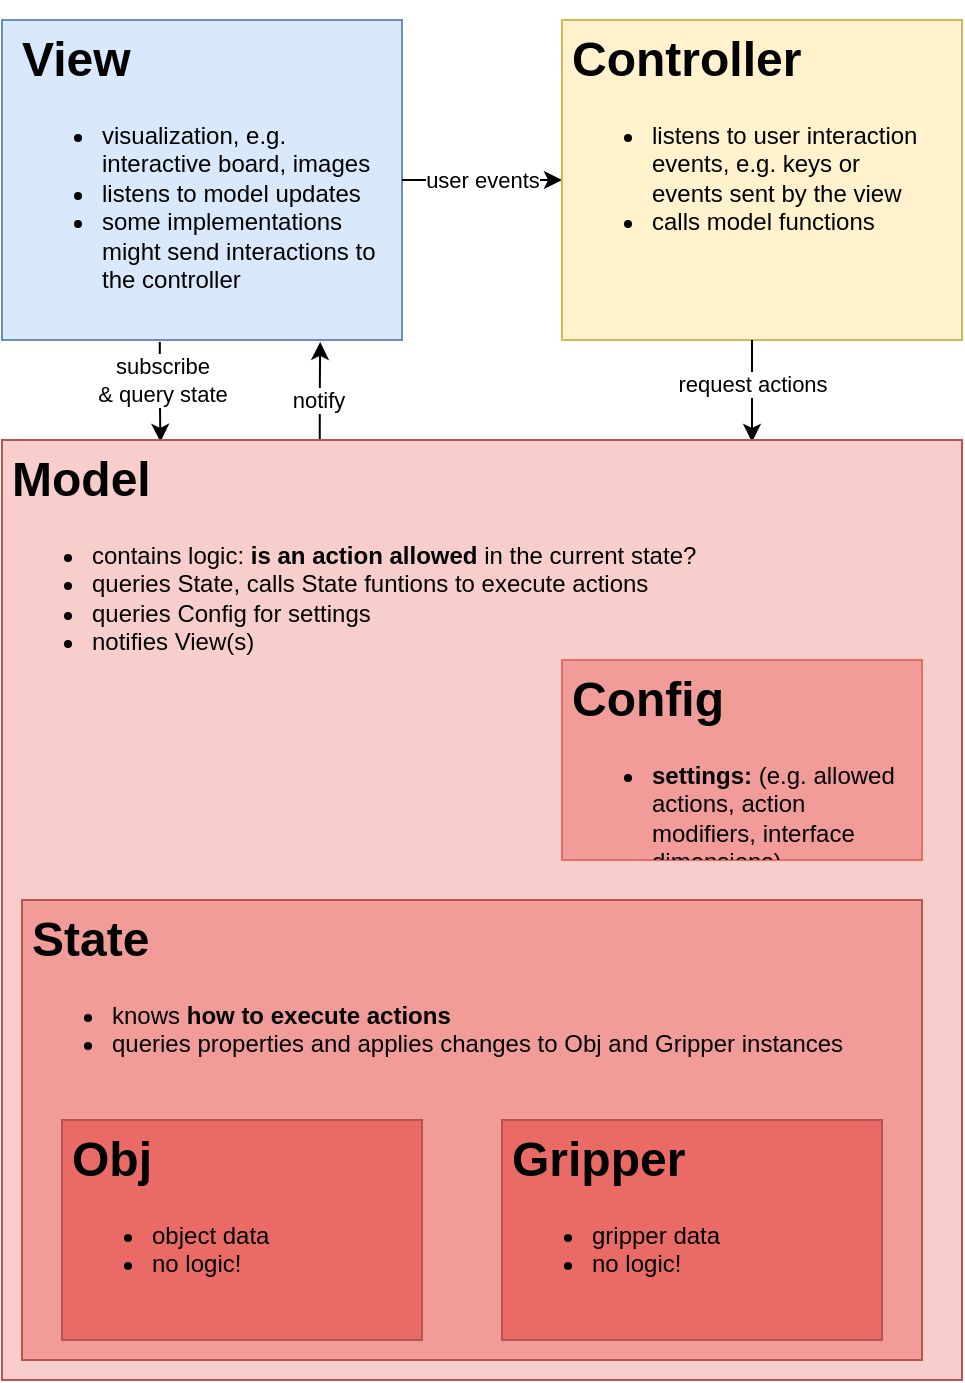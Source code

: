 <mxfile version="14.8.6" type="device" pages="2"><diagram id="qP5VvTjK25bm9HDdeDar" name="Page-1"><mxGraphModel dx="1350" dy="764" grid="1" gridSize="10" guides="1" tooltips="1" connect="1" arrows="1" fold="1" page="1" pageScale="1" pageWidth="827" pageHeight="1169" math="0" shadow="0"><root><mxCell id="0"/><mxCell id="1" parent="0"/><mxCell id="PpooPhZm0Ji2xsws9tYZ-2" value="&lt;div align=&quot;left&quot;&gt;&lt;br&gt;&lt;/div&gt;" style="rounded=0;whiteSpace=wrap;html=1;fillColor=#dae8fc;strokeColor=#6c8ebf;" parent="1" vertex="1"><mxGeometry x="80" y="80" width="200" height="160" as="geometry"/></mxCell><mxCell id="PpooPhZm0Ji2xsws9tYZ-21" style="edgeStyle=orthogonalEdgeStyle;rounded=0;orthogonalLoop=1;jettySize=auto;html=1;entryX=0;entryY=0.5;entryDx=0;entryDy=0;" parent="1" target="PpooPhZm0Ji2xsws9tYZ-5" edge="1"><mxGeometry relative="1" as="geometry"><mxPoint x="280" y="160" as="sourcePoint"/><Array as="points"><mxPoint x="320" y="160"/><mxPoint x="320" y="160"/></Array></mxGeometry></mxCell><mxCell id="PpooPhZm0Ji2xsws9tYZ-24" value="user events" style="edgeLabel;html=1;align=center;verticalAlign=middle;resizable=0;points=[];" parent="PpooPhZm0Ji2xsws9tYZ-21" vertex="1" connectable="0"><mxGeometry x="0.25" y="-1" relative="1" as="geometry"><mxPoint x="-10" y="-1" as="offset"/></mxGeometry></mxCell><mxCell id="PpooPhZm0Ji2xsws9tYZ-31" style="edgeStyle=orthogonalEdgeStyle;rounded=0;orthogonalLoop=1;jettySize=auto;html=1;exitX=0.389;exitY=1.006;exitDx=0;exitDy=0;entryX=0.165;entryY=0.002;entryDx=0;entryDy=0;entryPerimeter=0;endArrow=classic;endFill=1;exitPerimeter=0;" parent="1" source="PpooPhZm0Ji2xsws9tYZ-3" target="PpooPhZm0Ji2xsws9tYZ-10" edge="1"><mxGeometry relative="1" as="geometry"/></mxCell><mxCell id="PpooPhZm0Ji2xsws9tYZ-32" value="&lt;div&gt;subscribe&lt;/div&gt;&lt;div&gt;&amp;amp; query state&lt;br&gt;&lt;/div&gt;" style="edgeLabel;html=1;align=center;verticalAlign=middle;resizable=0;points=[];" parent="PpooPhZm0Ji2xsws9tYZ-31" vertex="1" connectable="0"><mxGeometry x="-0.269" y="1" relative="1" as="geometry"><mxPoint as="offset"/></mxGeometry></mxCell><mxCell id="PpooPhZm0Ji2xsws9tYZ-3" value="&lt;h1&gt;View&lt;br&gt;&lt;/h1&gt;&lt;ul&gt;&lt;li&gt;visualization, e.g. interactive board, images&lt;br&gt;&lt;/li&gt;&lt;li&gt;listens to model updates&lt;/li&gt;&lt;li&gt;some implementations might send interactions to the controller&lt;br&gt;&lt;/li&gt;&lt;/ul&gt;" style="text;html=1;strokeColor=none;fillColor=none;spacing=5;spacingTop=-20;whiteSpace=wrap;overflow=hidden;rounded=0;" parent="1" vertex="1"><mxGeometry x="85" y="80" width="190" height="160" as="geometry"/></mxCell><mxCell id="PpooPhZm0Ji2xsws9tYZ-4" value="" style="rounded=0;whiteSpace=wrap;html=1;fillColor=#fff2cc;strokeColor=#d6b656;" parent="1" vertex="1"><mxGeometry x="360" y="80" width="200" height="160" as="geometry"/></mxCell><mxCell id="PpooPhZm0Ji2xsws9tYZ-33" style="edgeStyle=orthogonalEdgeStyle;rounded=0;orthogonalLoop=1;jettySize=auto;html=1;endArrow=classic;endFill=1;" parent="1" edge="1"><mxGeometry relative="1" as="geometry"><mxPoint x="455" y="240" as="sourcePoint"/><mxPoint x="455" y="291" as="targetPoint"/></mxGeometry></mxCell><mxCell id="PpooPhZm0Ji2xsws9tYZ-34" value="request actions" style="edgeLabel;html=1;align=center;verticalAlign=middle;resizable=0;points=[];" parent="PpooPhZm0Ji2xsws9tYZ-33" vertex="1" connectable="0"><mxGeometry x="-0.162" relative="1" as="geometry"><mxPoint as="offset"/></mxGeometry></mxCell><mxCell id="PpooPhZm0Ji2xsws9tYZ-5" value="&lt;h1&gt;Controller&lt;br&gt;&lt;/h1&gt;&lt;ul&gt;&lt;li&gt;listens to user interaction events, e.g. keys or events sent by the view&lt;/li&gt;&lt;li&gt;calls model functions&lt;br&gt;&lt;/li&gt;&lt;/ul&gt;&lt;div&gt;&lt;br&gt;&lt;/div&gt;&lt;div&gt;&lt;br&gt;&lt;/div&gt;" style="text;html=1;strokeColor=none;fillColor=none;spacing=5;spacingTop=-20;whiteSpace=wrap;overflow=hidden;rounded=0;" parent="1" vertex="1"><mxGeometry x="360" y="80" width="190" height="160" as="geometry"/></mxCell><mxCell id="PpooPhZm0Ji2xsws9tYZ-9" value="" style="rounded=0;whiteSpace=wrap;html=1;" parent="1" vertex="1"><mxGeometry x="140" y="290" width="370" height="110" as="geometry"/></mxCell><mxCell id="PpooPhZm0Ji2xsws9tYZ-29" style="edgeStyle=orthogonalEdgeStyle;rounded=0;orthogonalLoop=1;jettySize=auto;html=1;exitX=0.331;exitY=0;exitDx=0;exitDy=0;entryX=0.811;entryY=1.006;entryDx=0;entryDy=0;entryPerimeter=0;endArrow=classic;endFill=1;exitPerimeter=0;" parent="1" source="PpooPhZm0Ji2xsws9tYZ-10" target="PpooPhZm0Ji2xsws9tYZ-3" edge="1"><mxGeometry relative="1" as="geometry"/></mxCell><mxCell id="PpooPhZm0Ji2xsws9tYZ-30" value="notify" style="edgeLabel;html=1;align=center;verticalAlign=middle;resizable=0;points=[];" parent="PpooPhZm0Ji2xsws9tYZ-29" vertex="1" connectable="0"><mxGeometry x="-0.208" y="2" relative="1" as="geometry"><mxPoint x="1" y="-1" as="offset"/></mxGeometry></mxCell><mxCell id="PpooPhZm0Ji2xsws9tYZ-10" value="&lt;h1&gt;Model&lt;br&gt;&lt;/h1&gt;&lt;ul&gt;&lt;li&gt;contains logic: &lt;b&gt;is an action allowed&lt;/b&gt; in the current state?&lt;/li&gt;&lt;li&gt;queries State, calls State&lt;span style=&quot;white-space: pre&quot;&gt; funtions to execute actions&lt;/span&gt;&lt;br&gt;&lt;/li&gt;&lt;li&gt;queries Config for settings&lt;br&gt;&lt;/li&gt;&lt;li&gt;notifies View(s)&lt;br&gt;&lt;/li&gt;&lt;/ul&gt;" style="text;html=1;strokeColor=#b85450;fillColor=#f8cecc;spacing=5;spacingTop=-20;whiteSpace=wrap;overflow=hidden;rounded=0;" parent="1" vertex="1"><mxGeometry x="80" y="290" width="480" height="470" as="geometry"/></mxCell><mxCell id="PpooPhZm0Ji2xsws9tYZ-11" value="" style="rounded=0;whiteSpace=wrap;html=1;strokeColor=#b85450;fillColor=#F19C99;" parent="1" vertex="1"><mxGeometry x="90" y="520" width="450" height="230" as="geometry"/></mxCell><mxCell id="PpooPhZm0Ji2xsws9tYZ-12" value="&lt;h1&gt;State&lt;/h1&gt;&lt;ul&gt;&lt;li&gt;knows &lt;b&gt;how to execute actions&lt;/b&gt;&lt;/li&gt;&lt;li&gt;queries properties and applies changes to Obj and Gripper instances&lt;/li&gt;&lt;/ul&gt;" style="text;html=1;strokeColor=none;spacing=5;spacingTop=-20;whiteSpace=wrap;overflow=hidden;rounded=0;" parent="1" vertex="1"><mxGeometry x="90" y="520" width="450" height="100" as="geometry"/></mxCell><mxCell id="PpooPhZm0Ji2xsws9tYZ-14" value="&lt;h1&gt;Config&lt;br&gt;&lt;/h1&gt;&lt;ul&gt;&lt;li&gt;&lt;b&gt;settings: &lt;/b&gt;(e.g. allowed actions, action modifiers, interface dimensions)&lt;br&gt;&lt;/li&gt;&lt;/ul&gt;" style="text;html=1;spacing=5;spacingTop=-20;whiteSpace=wrap;overflow=hidden;rounded=0;fillColor=#F19C99;strokeColor=#EA6B66;" parent="1" vertex="1"><mxGeometry x="360" y="400" width="180" height="100" as="geometry"/></mxCell><mxCell id="PpooPhZm0Ji2xsws9tYZ-16" value="&lt;h1&gt;Gripper&lt;br&gt;&lt;/h1&gt;&lt;ul&gt;&lt;li&gt;gripper data&lt;/li&gt;&lt;li&gt;no logic!&lt;br&gt;&lt;/li&gt;&lt;/ul&gt;" style="text;html=1;strokeColor=#b85450;spacing=5;spacingTop=-20;whiteSpace=wrap;overflow=hidden;rounded=0;fillColor=#EA6B66;" parent="1" vertex="1"><mxGeometry x="330" y="630" width="190" height="110" as="geometry"/></mxCell><mxCell id="PpooPhZm0Ji2xsws9tYZ-18" value="&lt;h1&gt;Obj&lt;br&gt;&lt;/h1&gt;&lt;ul&gt;&lt;li&gt;object data&lt;/li&gt;&lt;li&gt;no logic!&lt;br&gt;&lt;/li&gt;&lt;/ul&gt;" style="text;html=1;strokeColor=#b85450;spacing=5;spacingTop=-20;whiteSpace=wrap;overflow=hidden;rounded=0;fillColor=#EA6B66;" parent="1" vertex="1"><mxGeometry x="110" y="630" width="180" height="110" as="geometry"/></mxCell></root></mxGraphModel></diagram><diagram id="vqQNiwb1C6dLdhhqLSAY" name="Page-2"><mxGraphModel dx="1350" dy="764" grid="1" gridSize="10" guides="1" tooltips="1" connect="1" arrows="1" fold="1" page="1" pageScale="1" pageWidth="827" pageHeight="1169" math="0" shadow="0"><root><mxCell id="fY7dmaFJ39WNfdwqr_zU-0"/><mxCell id="fY7dmaFJ39WNfdwqr_zU-1" parent="fY7dmaFJ39WNfdwqr_zU-0"/><mxCell id="6txdb6-fb2k2UOC3GiU5-17" value="" style="rounded=0;whiteSpace=wrap;html=1;strokeColor=#000000;fillColor=#F1BFBA;" parent="fY7dmaFJ39WNfdwqr_zU-1" vertex="1"><mxGeometry x="40" y="320" width="790" height="350" as="geometry"/></mxCell><mxCell id="6txdb6-fb2k2UOC3GiU5-3" style="edgeStyle=orthogonalEdgeStyle;rounded=0;orthogonalLoop=1;jettySize=auto;html=1;exitX=0.389;exitY=1.006;exitDx=0;exitDy=0;endArrow=classic;endFill=1;exitPerimeter=0;" parent="fY7dmaFJ39WNfdwqr_zU-1" source="6txdb6-fb2k2UOC3GiU5-5" edge="1"><mxGeometry relative="1" as="geometry"><mxPoint x="180" y="320" as="targetPoint"/></mxGeometry></mxCell><mxCell id="6txdb6-fb2k2UOC3GiU5-4" value="&lt;div&gt;&lt;font color=&quot;#FF0000&quot;&gt;GET&lt;/font&gt; to /config&lt;/div&gt;&lt;div&gt;&lt;font color=&quot;#FF0000&quot;&gt;GET&lt;/font&gt; to /gripper&lt;/div&gt;&lt;div&gt;&lt;font color=&quot;#FF0000&quot;&gt;GET&lt;/font&gt; to /gripper/grip&lt;/div&gt;&lt;div&gt;&lt;font color=&quot;#FF0000&quot;&gt;GET&lt;/font&gt; to /objects&lt;/div&gt;" style="edgeLabel;html=1;align=center;verticalAlign=middle;resizable=0;points=[];" parent="6txdb6-fb2k2UOC3GiU5-3" vertex="1" connectable="0"><mxGeometry x="-0.269" y="1" relative="1" as="geometry"><mxPoint y="10" as="offset"/></mxGeometry></mxCell><mxCell id="6txdb6-fb2k2UOC3GiU5-16" value="&lt;div&gt;&lt;font color=&quot;#FF0000&quot;&gt;POST&lt;/font&gt;&lt;/div&gt;&lt;div&gt;to&lt;/div&gt;&lt;div&gt; /key-pressed&lt;/div&gt;&lt;div&gt;/&amp;lt;key-code&amp;gt;&lt;br&gt;&lt;/div&gt;" style="edgeStyle=orthogonalEdgeStyle;rounded=0;orthogonalLoop=1;jettySize=auto;html=1;exitX=1;exitY=0.5;exitDx=0;exitDy=0;" parent="fY7dmaFJ39WNfdwqr_zU-1" source="6txdb6-fb2k2UOC3GiU5-5" target="6txdb6-fb2k2UOC3GiU5-9" edge="1"><mxGeometry y="-30" relative="1" as="geometry"><mxPoint as="offset"/></mxGeometry></mxCell><mxCell id="6txdb6-fb2k2UOC3GiU5-5" value="&lt;h1&gt;&lt;font style=&quot;font-size: 20px&quot;&gt;View&lt;/font&gt;&lt;font style=&quot;font-size: 12px&quot;&gt;&lt;span style=&quot;font-weight: normal&quot;&gt;&amp;nbsp; (localhost:5002)&lt;/span&gt;&lt;/font&gt;&lt;/h1&gt;&lt;div&gt;/updates&lt;/div&gt;&lt;div&gt;- &lt;font color=&quot;#FF0000&quot;&gt;POST&lt;font color=&quot;#000000&quot;&gt;: {objs: ID_LIST, grippers: ID_LIST, config: BOOL}&lt;/font&gt;&lt;/font&gt;&lt;/div&gt;&lt;div&gt;&lt;font color=&quot;#FF0000&quot;&gt;&lt;font color=&quot;#000000&quot;&gt;- &lt;font color=&quot;#FF0000&quot;&gt;GET&lt;/font&gt;: returns &lt;/font&gt;&lt;/font&gt;&lt;font color=&quot;#FF0000&quot;&gt;&lt;font color=&quot;#000000&quot;&gt;&lt;font color=&quot;#FF0000&quot;&gt;&lt;font color=&quot;#000000&quot;&gt;{objs: ID_LIST, grippers: ID_LIST, config: BOOL}&lt;/font&gt;&lt;/font&gt;&lt;/font&gt;&lt;/font&gt;&lt;/div&gt;&lt;div&gt;&lt;font color=&quot;#FF0000&quot;&gt;&lt;font color=&quot;#000000&quot;&gt;- &lt;font color=&quot;#FF0000&quot;&gt;DELETE&lt;/font&gt;&lt;br&gt;&lt;/font&gt;&lt;/font&gt;&lt;/div&gt;&lt;div&gt;&lt;font color=&quot;#FF0000&quot;&gt;&lt;font color=&quot;#000000&quot;&gt; &lt;/font&gt;&lt;/font&gt;&lt;br&gt;&lt;/div&gt;" style="text;html=1;strokeColor=#6c8ebf;fillColor=#dae8fc;spacing=5;spacingTop=-20;whiteSpace=wrap;overflow=hidden;rounded=0;" parent="fY7dmaFJ39WNfdwqr_zU-1" vertex="1"><mxGeometry x="40" y="80" width="360" height="160" as="geometry"/></mxCell><mxCell id="6txdb6-fb2k2UOC3GiU5-20" style="edgeStyle=orthogonalEdgeStyle;rounded=0;orthogonalLoop=1;jettySize=auto;html=1;exitX=0.545;exitY=1;exitDx=0;exitDy=0;exitPerimeter=0;" parent="fY7dmaFJ39WNfdwqr_zU-1" source="6txdb6-fb2k2UOC3GiU5-9" edge="1"><mxGeometry relative="1" as="geometry"><mxPoint x="680" y="320" as="targetPoint"/></mxGeometry></mxCell><mxCell id="6txdb6-fb2k2UOC3GiU5-21" value="&lt;div&gt;&lt;font color=&quot;#FF0000&quot;&gt;POST &lt;font color=&quot;#000000&quot;&gt;to /gripper&lt;/font&gt;&lt;/font&gt;&lt;/div&gt;&lt;div&gt;&lt;font color=&quot;#FF0000&quot;&gt;POST&lt;/font&gt; to /gripper/grip&lt;br&gt;&lt;/div&gt;&lt;div&gt;&lt;div&gt;&lt;font color=&quot;#FF0000&quot;&gt;POST&lt;/font&gt; to /gripper/rotate&lt;br&gt;&lt;div&gt;&lt;font color=&quot;#FF0000&quot;&gt;POST&lt;/font&gt; to /gripper/flip&lt;br&gt;&lt;/div&gt;&lt;/div&gt;&lt;/div&gt;" style="edgeLabel;html=1;align=center;verticalAlign=middle;resizable=0;points=[];" parent="6txdb6-fb2k2UOC3GiU5-20" vertex="1" connectable="0"><mxGeometry x="-0.146" y="4" relative="1" as="geometry"><mxPoint as="offset"/></mxGeometry></mxCell><mxCell id="6txdb6-fb2k2UOC3GiU5-9" value="&lt;h1&gt;&lt;font style=&quot;font-size: 20px&quot;&gt;(GripperKey-)Controller&lt;/font&gt;&lt;font style=&quot;font-size: 12px&quot;&gt;&lt;span style=&quot;font-weight: normal&quot;&gt;&amp;nbsp; (localhost:5001)&lt;/span&gt;&lt;br&gt;&lt;/font&gt;&lt;/h1&gt;&lt;div&gt;/attach-model&amp;nbsp; &lt;br&gt;&lt;/div&gt;&lt;div&gt;- &lt;font color=&quot;#FF0000&quot;&gt;POST&lt;/font&gt;: {url: URL, id: GRIPPER_ID}&lt;/div&gt;&lt;div&gt;-&lt;font color=&quot;#FF0000&quot;&gt; DELETE&lt;/font&gt;: {url: URL [, id: GRIPPER_ID]}&lt;/div&gt;&lt;div&gt;&lt;br&gt;&lt;/div&gt;&lt;div&gt;/key-pressed/&amp;lt;key-code&amp;gt; &lt;br&gt;&lt;/div&gt;&lt;div&gt;- &lt;font color=&quot;#FF0000&quot;&gt;POST&lt;/font&gt;&lt;br&gt;&lt;/div&gt;&lt;div&gt;&lt;br&gt;&lt;/div&gt;&lt;div&gt;&lt;br&gt;&lt;/div&gt;" style="text;html=1;strokeColor=#d6b656;fillColor=#fff2cc;spacing=5;spacingTop=-20;whiteSpace=wrap;overflow=hidden;rounded=0;" parent="fY7dmaFJ39WNfdwqr_zU-1" vertex="1"><mxGeometry x="500" y="80" width="330" height="160" as="geometry"/></mxCell><mxCell id="6txdb6-fb2k2UOC3GiU5-11" value="&lt;div&gt;/gripper&lt;/div&gt;&lt;div&gt;- &lt;font color=&quot;#FF0000&quot;&gt;GET&lt;font color=&quot;#000000&quot;&gt;: &lt;/font&gt;&lt;/font&gt;&lt;font color=&quot;#FF0000&quot;&gt;&lt;font color=&quot;#000000&quot;&gt;returns {GRIPPER_ID: GRIPPER_OBJ [, ...]}&lt;/font&gt;&lt;/font&gt;&lt;/div&gt;&lt;div&gt;&lt;br&gt;&lt;/div&gt;&lt;div align=&quot;left&quot;&gt;/gripper/position&lt;/div&gt;&lt;div align=&quot;left&quot;&gt;- &lt;font color=&quot;#FF0000&quot;&gt;POST&lt;/font&gt;: {id: GRIPPER_ID, dx: DX, dy: DY [, step_size: STEP_SIZE, loop: BOOL]}&lt;/div&gt;&lt;div align=&quot;left&quot;&gt;- &lt;font color=&quot;#FF0000&quot;&gt;DELETE&lt;/font&gt;:  {id: GRIPPER_ID}&lt;/div&gt;&lt;div align=&quot;left&quot;&gt;/gripper/grip&lt;br&gt;&lt;/div&gt;&lt;div align=&quot;left&quot;&gt;- &lt;font color=&quot;#FF0000&quot;&gt;POST&lt;/font&gt;: {id: GRIPPER_ID [, loop: BOOL]}&lt;/div&gt;&lt;div align=&quot;left&quot;&gt;- &lt;font color=&quot;#FF0000&quot;&gt;GET&lt;/font&gt;: returns {GRIPPER_ID: {OBJ_ID: OBJ [, ...]}, [, ...]}&lt;/div&gt;&lt;div align=&quot;left&quot;&gt;- &lt;font color=&quot;#FF0000&quot;&gt;DELETE&lt;/font&gt;: {id: GRIPPER_ID}&lt;/div&gt;&lt;div align=&quot;left&quot;&gt;/gripper/rotate&lt;/div&gt;&lt;div align=&quot;left&quot;&gt;- &lt;font color=&quot;#FF0000&quot;&gt;POST&lt;/font&gt;: {id: GRIPPER_ID, direction: DIR [, step_size: STEP_SIZE, loop: BOOL]}&lt;/div&gt;&lt;div align=&quot;left&quot;&gt;- &lt;font color=&quot;#FF0000&quot;&gt;DELETE&lt;/font&gt;: {id: GRIPPER_ID}&lt;/div&gt;&lt;div align=&quot;left&quot;&gt;/gripper/flip&lt;/div&gt;&lt;div align=&quot;left&quot;&gt;- &lt;font color=&quot;#FF0000&quot;&gt;POST&lt;/font&gt;: {id: GRIPPER_ID [, loop: BOOL]}&lt;/div&gt;&lt;div align=&quot;left&quot;&gt;- &lt;font color=&quot;#FF0000&quot;&gt;DELETE&lt;/font&gt;: {id: GRIPPER_ID}&lt;br&gt;&lt;/div&gt;&lt;div align=&quot;left&quot;&gt;&lt;br&gt;&lt;/div&gt;&lt;div align=&quot;left&quot;&gt;/objects&lt;/div&gt;&lt;div align=&quot;left&quot;&gt;- &lt;font color=&quot;#FF0000&quot;&gt;POST&lt;/font&gt;: - not implemented -&lt;/div&gt;&lt;div align=&quot;left&quot;&gt;- &lt;font color=&quot;#FF0000&quot;&gt;GET&lt;/font&gt;: returns {OBJ_ID: OBJ [, ...]}&lt;/div&gt;" style="rounded=0;whiteSpace=wrap;html=1;align=left;strokeColor=none;fillColor=none;" parent="fY7dmaFJ39WNfdwqr_zU-1" vertex="1"><mxGeometry x="490" y="390" width="350" height="212.5" as="geometry"/></mxCell><mxCell id="6txdb6-fb2k2UOC3GiU5-12" style="edgeStyle=orthogonalEdgeStyle;rounded=0;orthogonalLoop=1;jettySize=auto;html=1;exitX=0.354;exitY=-0.003;exitDx=0;exitDy=0;endArrow=classic;endFill=1;exitPerimeter=0;" parent="fY7dmaFJ39WNfdwqr_zU-1" source="6txdb6-fb2k2UOC3GiU5-17" edge="1"><mxGeometry relative="1" as="geometry"><mxPoint x="320" y="241" as="targetPoint"/></mxGeometry></mxCell><mxCell id="6txdb6-fb2k2UOC3GiU5-13" value="&lt;font color=&quot;#FF0000&quot;&gt;POST&lt;/font&gt; to /updates" style="edgeLabel;html=1;align=center;verticalAlign=middle;resizable=0;points=[];" parent="6txdb6-fb2k2UOC3GiU5-12" vertex="1" connectable="0"><mxGeometry x="-0.208" y="2" relative="1" as="geometry"><mxPoint x="1" y="-1" as="offset"/></mxGeometry></mxCell><mxCell id="6txdb6-fb2k2UOC3GiU5-14" value="&lt;h1&gt;Model&lt;font style=&quot;font-size: 12px&quot;&gt;&lt;span style=&quot;font-weight: normal&quot;&gt;&amp;nbsp; (localhost:5000)&lt;/span&gt;&lt;/font&gt;&lt;/h1&gt;&lt;div&gt;/attach-view&lt;/div&gt;&lt;div&gt;- &lt;font color=&quot;#FF0000&quot;&gt;POST&lt;/font&gt;: {url: URL}&lt;/div&gt;&lt;div&gt;- &lt;font color=&quot;#FF0000&quot;&gt;DELETE&lt;font color=&quot;#000000&quot;&gt;: &lt;/font&gt;&lt;/font&gt;{url: URL}&lt;/div&gt;&lt;div&gt;&lt;br&gt;&lt;/div&gt;&lt;div&gt;/config&lt;/div&gt;&lt;div&gt;- &lt;font color=&quot;#FF0000&quot;&gt;POST&lt;/font&gt;: - not yet implemented -&lt;/div&gt;&lt;div&gt;- &lt;font color=&quot;#FF0000&quot;&gt;GET&lt;/font&gt;: returns {width: COLUMNS, height: ROWS, type_config: TYPE_MAP}&lt;br&gt;&lt;/div&gt;&lt;div&gt;&lt;br&gt;&lt;/div&gt;&lt;div&gt;/state&lt;/div&gt;&lt;div&gt;- &lt;font color=&quot;#FF0000&quot;&gt;POST&lt;/font&gt;: {grippers: {GRIPPER_ID: GRIPPER [, ...]}, objs: {OBJ_ID: OBJ [, ...]}}&lt;/div&gt;&lt;div&gt;-&lt;font color=&quot;#FF0000&quot;&gt; DELETE&lt;/font&gt;&lt;br&gt;&lt;/div&gt;&lt;div&gt;&lt;br&gt;&lt;/div&gt;" style="text;html=1;spacing=5;spacingTop=-20;whiteSpace=wrap;overflow=hidden;rounded=0;" parent="fY7dmaFJ39WNfdwqr_zU-1" vertex="1"><mxGeometry x="40" y="325" width="430" height="230" as="geometry"/></mxCell><mxCell id="6txdb6-fb2k2UOC3GiU5-15" value="&lt;b&gt;&lt;font style=&quot;font-size: 20px&quot;&gt;API endpoints&lt;/font&gt;&lt;/b&gt;" style="text;html=1;fillColor=none;align=center;verticalAlign=middle;whiteSpace=wrap;rounded=0;strokeColor=#000000;" parent="fY7dmaFJ39WNfdwqr_zU-1" vertex="1"><mxGeometry x="40" y="20" width="790" height="40" as="geometry"/></mxCell></root></mxGraphModel></diagram></mxfile>